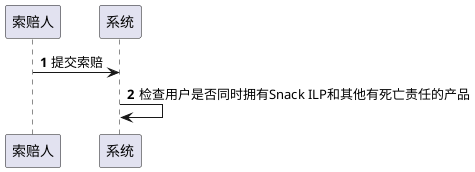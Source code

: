 @startuml
'https://plantuml.com/sequence-diagram

autonumber

索赔人 -> 系统: 提交索赔
系统 -> 系统: 检查用户是否同时拥有Snack ILP和其他有死亡责任的产品

@enduml
